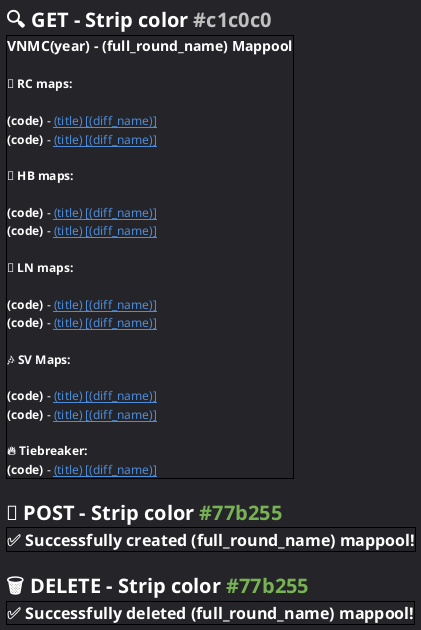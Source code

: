 @startsalt mappool
	<style>
		saltDiagram {
			BackgroundColor #242429
		}
	</style>
	{
		= <color:#ffffff>🔍 GET - Strip color <color:#c1c0c0><size:16>#c1c0c0
		{+
			<b><color:#ffffff><size:14>VNMC(year) - (full_round_name) Mappool
			.
			<b><color:#ffffff>🍚 RC maps:
			.
			<color:#ffffff>**(code)** - <color:#4c8cda>__(title) [(diff_name)]__
			<color:#ffffff>**(code)** - <color:#4c8cda>__(title) [(diff_name)]__
			/' rest of RC maps '/ .
			<b><color:#ffffff>🍲 HB maps:
			.
			<color:#ffffff>**(code)** - <color:#4c8cda>__(title) [(diff_name)]__
			<color:#ffffff>**(code)** - <color:#4c8cda>__(title) [(diff_name)]__
			/' rest of HB maps '/ .
			<b><color:#ffffff>🍜 LN maps:
			.
			<color:#ffffff>**(code)** - <color:#4c8cda>__(title) [(diff_name)]__
			<color:#ffffff>**(code)** - <color:#4c8cda>__(title) [(diff_name)]__
			/' rest of LN maps '/ .
			<b><color:#ffffff>🎶 SV Maps:
			.
			<color:#ffffff>**(code)** - <color:#4c8cda>__(title) [(diff_name)]__
			<color:#ffffff>**(code)** - <color:#4c8cda>__(title) [(diff_name)]__
			/' rest of SV maps '/ .
			<b><color:#ffffff>🔥 Tiebreaker:
			<color:#ffffff>**(code)** - <color:#4c8cda>__(title) [(diff_name)]__
		}
		.
		= <color:#ffffff>📄 POST - Strip color <color:#77b255><size:16>#77b255
		{+
			<b><color:#ffffff><size:16>✅ Successfully created (full_round_name) mappool!
		}
		.
		= <color:#ffffff>🗑️ DELETE - Strip color <color:#77b255><size:16>#77b255
		{+
			<b><color:#ffffff><size:16>✅ Successfully deleted (full_round_name) mappool!
		}
	}
@endsalt